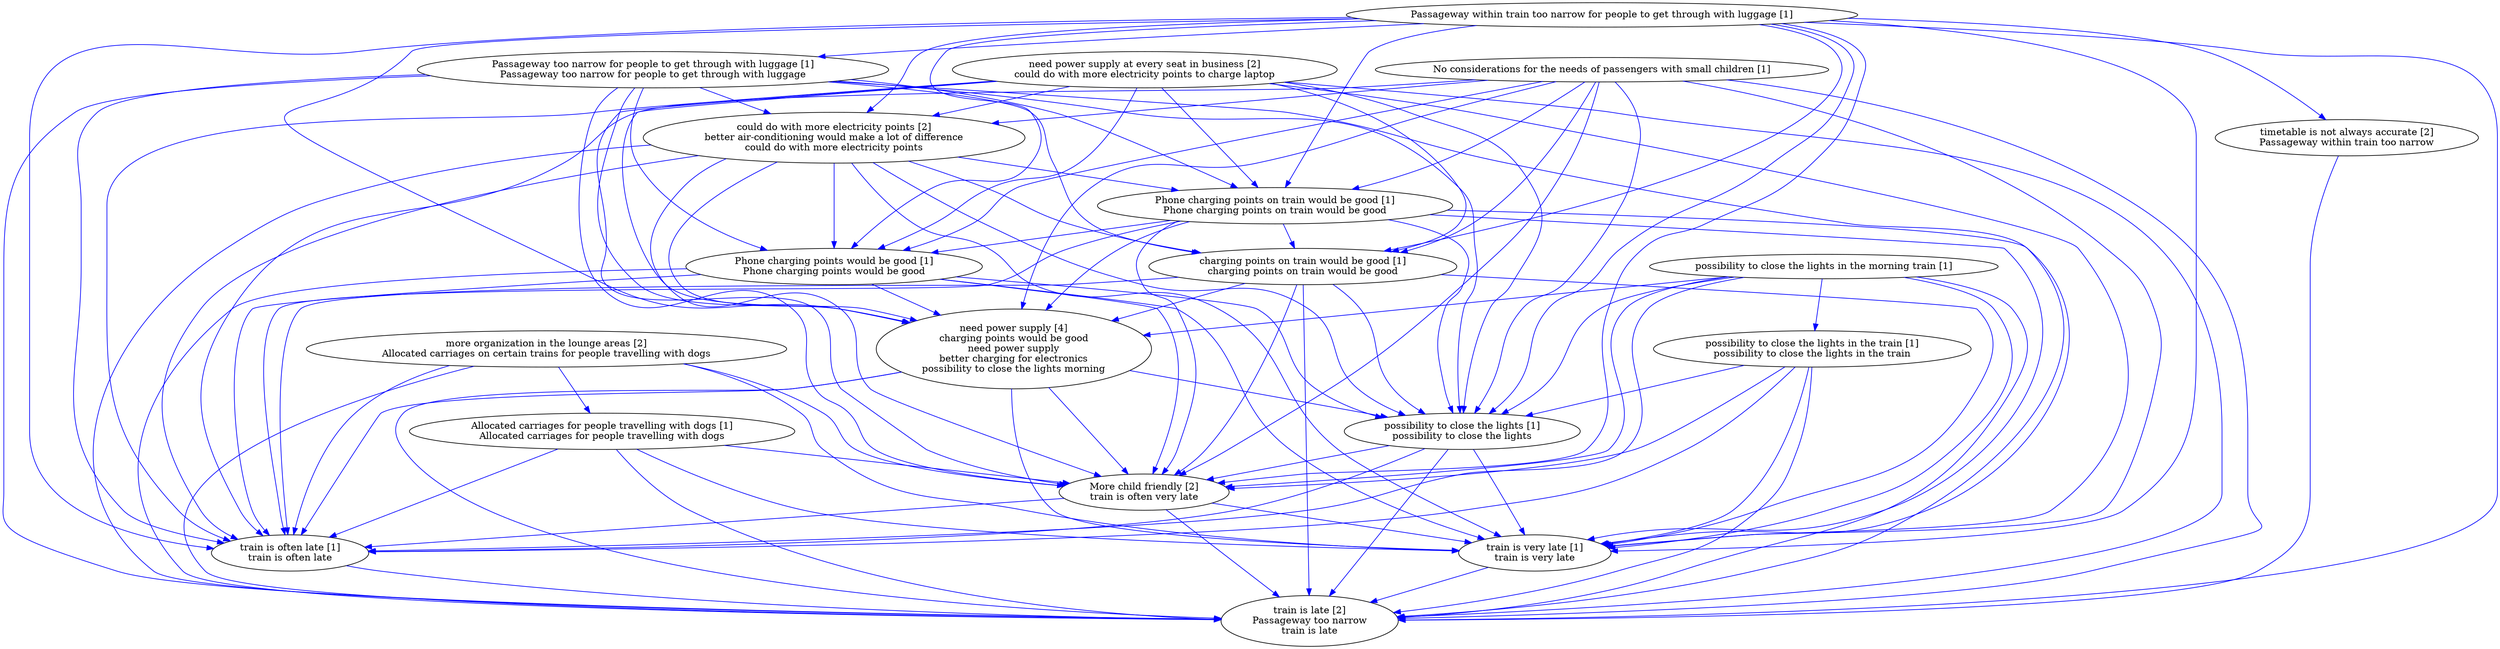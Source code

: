 digraph collapsedGraph {
"need power supply at every seat in business [2]\ncould do with more electricity points to charge laptop""could do with more electricity points [2]\nbetter air-conditioning would make a lot of difference\ncould do with more electricity points""train is late [2]\nPassageway too narrow\ntrain is late""More child friendly [2]\ntrain is often very late""timetable is not always accurate [2]\nPassageway within train too narrow""need power supply [4]\ncharging points would be good\nneed power supply\nbetter charging for electronics\npossibility to close the lights morning""more organization in the lounge areas [2]\nAllocated carriages on certain trains for people travelling with dogs""Allocated carriages for people travelling with dogs [1]\nAllocated carriages for people travelling with dogs""No considerations for the needs of passengers with small children [1]""Passageway within train too narrow for people to get through with luggage [1]""Passageway too narrow for people to get through with luggage [1]\nPassageway too narrow for people to get through with luggage""Phone charging points on train would be good [1]\nPhone charging points on train would be good""Phone charging points would be good [1]\nPhone charging points would be good""charging points on train would be good [1]\ncharging points on train would be good""possibility to close the lights in the morning train [1]""possibility to close the lights in the train [1]\npossibility to close the lights in the train""possibility to close the lights [1]\npossibility to close the lights""train is often late [1]\ntrain is often late""train is very late [1]\ntrain is very late""could do with more electricity points [2]\nbetter air-conditioning would make a lot of difference\ncould do with more electricity points" -> "possibility to close the lights [1]\npossibility to close the lights" [color=blue]
"need power supply at every seat in business [2]\ncould do with more electricity points to charge laptop" -> "train is late [2]\nPassageway too narrow\ntrain is late" [color=blue]
"need power supply at every seat in business [2]\ncould do with more electricity points to charge laptop" -> "train is often late [1]\ntrain is often late" [color=blue]
"need power supply at every seat in business [2]\ncould do with more electricity points to charge laptop" -> "More child friendly [2]\ntrain is often very late" [color=blue]
"could do with more electricity points [2]\nbetter air-conditioning would make a lot of difference\ncould do with more electricity points" -> "need power supply [4]\ncharging points would be good\nneed power supply\nbetter charging for electronics\npossibility to close the lights morning" [color=blue]
"need power supply at every seat in business [2]\ncould do with more electricity points to charge laptop" -> "Phone charging points would be good [1]\nPhone charging points would be good" [color=blue]
"need power supply at every seat in business [2]\ncould do with more electricity points to charge laptop" -> "could do with more electricity points [2]\nbetter air-conditioning would make a lot of difference\ncould do with more electricity points" [color=blue]
"need power supply at every seat in business [2]\ncould do with more electricity points to charge laptop" -> "Phone charging points on train would be good [1]\nPhone charging points on train would be good" [color=blue]
"could do with more electricity points [2]\nbetter air-conditioning would make a lot of difference\ncould do with more electricity points" -> "Phone charging points would be good [1]\nPhone charging points would be good" [color=blue]
"could do with more electricity points [2]\nbetter air-conditioning would make a lot of difference\ncould do with more electricity points" -> "train is late [2]\nPassageway too narrow\ntrain is late" [color=blue]
"more organization in the lounge areas [2]\nAllocated carriages on certain trains for people travelling with dogs" -> "train is late [2]\nPassageway too narrow\ntrain is late" [color=blue]
"possibility to close the lights in the train [1]\npossibility to close the lights in the train" -> "train is very late [1]\ntrain is very late" [color=blue]
"need power supply [4]\ncharging points would be good\nneed power supply\nbetter charging for electronics\npossibility to close the lights morning" -> "train is often late [1]\ntrain is often late" [color=blue]
"need power supply [4]\ncharging points would be good\nneed power supply\nbetter charging for electronics\npossibility to close the lights morning" -> "train is late [2]\nPassageway too narrow\ntrain is late" [color=blue]
"could do with more electricity points [2]\nbetter air-conditioning would make a lot of difference\ncould do with more electricity points" -> "More child friendly [2]\ntrain is often very late" [color=blue]
"need power supply [4]\ncharging points would be good\nneed power supply\nbetter charging for electronics\npossibility to close the lights morning" -> "More child friendly [2]\ntrain is often very late" [color=blue]
"could do with more electricity points [2]\nbetter air-conditioning would make a lot of difference\ncould do with more electricity points" -> "Phone charging points on train would be good [1]\nPhone charging points on train would be good" [color=blue]
"more organization in the lounge areas [2]\nAllocated carriages on certain trains for people travelling with dogs" -> "Allocated carriages for people travelling with dogs [1]\nAllocated carriages for people travelling with dogs" [color=blue]
"could do with more electricity points [2]\nbetter air-conditioning would make a lot of difference\ncould do with more electricity points" -> "train is often late [1]\ntrain is often late" [color=blue]
"possibility to close the lights in the train [1]\npossibility to close the lights in the train" -> "train is often late [1]\ntrain is often late" [color=blue]
"possibility to close the lights in the train [1]\npossibility to close the lights in the train" -> "train is late [2]\nPassageway too narrow\ntrain is late" [color=blue]
"possibility to close the lights in the train [1]\npossibility to close the lights in the train" -> "More child friendly [2]\ntrain is often very late" [color=blue]
"could do with more electricity points [2]\nbetter air-conditioning would make a lot of difference\ncould do with more electricity points" -> "train is very late [1]\ntrain is very late" [color=blue]
"Allocated carriages for people travelling with dogs [1]\nAllocated carriages for people travelling with dogs" -> "More child friendly [2]\ntrain is often very late" [color=blue]
"need power supply at every seat in business [2]\ncould do with more electricity points to charge laptop" -> "need power supply [4]\ncharging points would be good\nneed power supply\nbetter charging for electronics\npossibility to close the lights morning" [color=blue]
"need power supply [4]\ncharging points would be good\nneed power supply\nbetter charging for electronics\npossibility to close the lights morning" -> "train is very late [1]\ntrain is very late" [color=blue]
"need power supply at every seat in business [2]\ncould do with more electricity points to charge laptop" -> "possibility to close the lights [1]\npossibility to close the lights" [color=blue]
"need power supply at every seat in business [2]\ncould do with more electricity points to charge laptop" -> "train is very late [1]\ntrain is very late" [color=blue]
"Passageway too narrow for people to get through with luggage [1]\nPassageway too narrow for people to get through with luggage" -> "could do with more electricity points [2]\nbetter air-conditioning would make a lot of difference\ncould do with more electricity points" [color=blue]
"Passageway too narrow for people to get through with luggage [1]\nPassageway too narrow for people to get through with luggage" -> "train is late [2]\nPassageway too narrow\ntrain is late" [color=blue]
"Passageway too narrow for people to get through with luggage [1]\nPassageway too narrow for people to get through with luggage" -> "More child friendly [2]\ntrain is often very late" [color=blue]
"More child friendly [2]\ntrain is often very late" -> "train is late [2]\nPassageway too narrow\ntrain is late" [color=blue]
"Passageway too narrow for people to get through with luggage [1]\nPassageway too narrow for people to get through with luggage" -> "Phone charging points would be good [1]\nPhone charging points would be good" [color=blue]
"Passageway too narrow for people to get through with luggage [1]\nPassageway too narrow for people to get through with luggage" -> "train is often late [1]\ntrain is often late" [color=blue]
"need power supply [4]\ncharging points would be good\nneed power supply\nbetter charging for electronics\npossibility to close the lights morning" -> "possibility to close the lights [1]\npossibility to close the lights" [color=blue]
"Passageway too narrow for people to get through with luggage [1]\nPassageway too narrow for people to get through with luggage" -> "Phone charging points on train would be good [1]\nPhone charging points on train would be good" [color=blue]
"Passageway within train too narrow for people to get through with luggage [1]" -> "need power supply [4]\ncharging points would be good\nneed power supply\nbetter charging for electronics\npossibility to close the lights morning" [color=blue]
"charging points on train would be good [1]\ncharging points on train would be good" -> "need power supply [4]\ncharging points would be good\nneed power supply\nbetter charging for electronics\npossibility to close the lights morning" [color=blue]
"Passageway too narrow for people to get through with luggage [1]\nPassageway too narrow for people to get through with luggage" -> "possibility to close the lights [1]\npossibility to close the lights" [color=blue]
"Passageway too narrow for people to get through with luggage [1]\nPassageway too narrow for people to get through with luggage" -> "train is very late [1]\ntrain is very late" [color=blue]
"train is very late [1]\ntrain is very late" -> "train is late [2]\nPassageway too narrow\ntrain is late" [color=blue]
"No considerations for the needs of passengers with small children [1]" -> "need power supply [4]\ncharging points would be good\nneed power supply\nbetter charging for electronics\npossibility to close the lights morning" [color=blue]
"No considerations for the needs of passengers with small children [1]" -> "More child friendly [2]\ntrain is often very late" [color=blue]
"No considerations for the needs of passengers with small children [1]" -> "train is late [2]\nPassageway too narrow\ntrain is late" [color=blue]
"No considerations for the needs of passengers with small children [1]" -> "train is often late [1]\ntrain is often late" [color=blue]
"No considerations for the needs of passengers with small children [1]" -> "Phone charging points on train would be good [1]\nPhone charging points on train would be good" [color=blue]
"Allocated carriages for people travelling with dogs [1]\nAllocated carriages for people travelling with dogs" -> "train is very late [1]\ntrain is very late" [color=blue]
"No considerations for the needs of passengers with small children [1]" -> "Phone charging points would be good [1]\nPhone charging points would be good" [color=blue]
"No considerations for the needs of passengers with small children [1]" -> "could do with more electricity points [2]\nbetter air-conditioning would make a lot of difference\ncould do with more electricity points" [color=blue]
"Passageway too narrow for people to get through with luggage [1]\nPassageway too narrow for people to get through with luggage" -> "need power supply [4]\ncharging points would be good\nneed power supply\nbetter charging for electronics\npossibility to close the lights morning" [color=blue]
"Allocated carriages for people travelling with dogs [1]\nAllocated carriages for people travelling with dogs" -> "train is late [2]\nPassageway too narrow\ntrain is late" [color=blue]
"Allocated carriages for people travelling with dogs [1]\nAllocated carriages for people travelling with dogs" -> "train is often late [1]\ntrain is often late" [color=blue]
"No considerations for the needs of passengers with small children [1]" -> "possibility to close the lights [1]\npossibility to close the lights" [color=blue]
"Phone charging points on train would be good [1]\nPhone charging points on train would be good" -> "need power supply [4]\ncharging points would be good\nneed power supply\nbetter charging for electronics\npossibility to close the lights morning" [color=blue]
"more organization in the lounge areas [2]\nAllocated carriages on certain trains for people travelling with dogs" -> "More child friendly [2]\ntrain is often very late" [color=blue]
"more organization in the lounge areas [2]\nAllocated carriages on certain trains for people travelling with dogs" -> "train is often late [1]\ntrain is often late" [color=blue]
"No considerations for the needs of passengers with small children [1]" -> "train is very late [1]\ntrain is very late" [color=blue]
"charging points on train would be good [1]\ncharging points on train would be good" -> "train is late [2]\nPassageway too narrow\ntrain is late" [color=blue]
"charging points on train would be good [1]\ncharging points on train would be good" -> "train is often late [1]\ntrain is often late" [color=blue]
"charging points on train would be good [1]\ncharging points on train would be good" -> "More child friendly [2]\ntrain is often very late" [color=blue]
"timetable is not always accurate [2]\nPassageway within train too narrow" -> "train is late [2]\nPassageway too narrow\ntrain is late" [color=blue]
"Phone charging points would be good [1]\nPhone charging points would be good" -> "train is very late [1]\ntrain is very late" [color=blue]
"Phone charging points on train would be good [1]\nPhone charging points on train would be good" -> "More child friendly [2]\ntrain is often very late" [color=blue]
"Phone charging points would be good [1]\nPhone charging points would be good" -> "possibility to close the lights [1]\npossibility to close the lights" [color=blue]
"Phone charging points on train would be good [1]\nPhone charging points on train would be good" -> "train is late [2]\nPassageway too narrow\ntrain is late" [color=blue]
"Phone charging points on train would be good [1]\nPhone charging points on train would be good" -> "train is often late [1]\ntrain is often late" [color=blue]
"more organization in the lounge areas [2]\nAllocated carriages on certain trains for people travelling with dogs" -> "train is very late [1]\ntrain is very late" [color=blue]
"More child friendly [2]\ntrain is often very late" -> "train is often late [1]\ntrain is often late" [color=blue]
"Phone charging points would be good [1]\nPhone charging points would be good" -> "train is often late [1]\ntrain is often late" [color=blue]
"Phone charging points would be good [1]\nPhone charging points would be good" -> "More child friendly [2]\ntrain is often very late" [color=blue]
"Phone charging points on train would be good [1]\nPhone charging points on train would be good" -> "train is very late [1]\ntrain is very late" [color=blue]
"Phone charging points would be good [1]\nPhone charging points would be good" -> "train is late [2]\nPassageway too narrow\ntrain is late" [color=blue]
"Phone charging points on train would be good [1]\nPhone charging points on train would be good" -> "possibility to close the lights [1]\npossibility to close the lights" [color=blue]
"More child friendly [2]\ntrain is often very late" -> "train is very late [1]\ntrain is very late" [color=blue]
"charging points on train would be good [1]\ncharging points on train would be good" -> "possibility to close the lights [1]\npossibility to close the lights" [color=blue]
"charging points on train would be good [1]\ncharging points on train would be good" -> "train is very late [1]\ntrain is very late" [color=blue]
"Passageway within train too narrow for people to get through with luggage [1]" -> "train is very late [1]\ntrain is very late" [color=blue]
"Passageway within train too narrow for people to get through with luggage [1]" -> "possibility to close the lights [1]\npossibility to close the lights" [color=blue]
"possibility to close the lights in the morning train [1]" -> "train is very late [1]\ntrain is very late" [color=blue]
"train is often late [1]\ntrain is often late" -> "train is late [2]\nPassageway too narrow\ntrain is late" [color=blue]
"possibility to close the lights [1]\npossibility to close the lights" -> "More child friendly [2]\ntrain is often very late" [color=blue]
"possibility to close the lights [1]\npossibility to close the lights" -> "train is late [2]\nPassageway too narrow\ntrain is late" [color=blue]
"Passageway within train too narrow for people to get through with luggage [1]" -> "More child friendly [2]\ntrain is often very late" [color=blue]
"Passageway within train too narrow for people to get through with luggage [1]" -> "could do with more electricity points [2]\nbetter air-conditioning would make a lot of difference\ncould do with more electricity points" [color=blue]
"Passageway within train too narrow for people to get through with luggage [1]" -> "train is late [2]\nPassageway too narrow\ntrain is late" [color=blue]
"Passageway within train too narrow for people to get through with luggage [1]" -> "Phone charging points would be good [1]\nPhone charging points would be good" [color=blue]
"possibility to close the lights [1]\npossibility to close the lights" -> "train is often late [1]\ntrain is often late" [color=blue]
"Passageway within train too narrow for people to get through with luggage [1]" -> "Phone charging points on train would be good [1]\nPhone charging points on train would be good" [color=blue]
"Passageway within train too narrow for people to get through with luggage [1]" -> "train is often late [1]\ntrain is often late" [color=blue]
"possibility to close the lights in the morning train [1]" -> "train is often late [1]\ntrain is often late" [color=blue]
"possibility to close the lights in the morning train [1]" -> "train is late [2]\nPassageway too narrow\ntrain is late" [color=blue]
"possibility to close the lights in the morning train [1]" -> "More child friendly [2]\ntrain is often very late" [color=blue]
"Phone charging points would be good [1]\nPhone charging points would be good" -> "need power supply [4]\ncharging points would be good\nneed power supply\nbetter charging for electronics\npossibility to close the lights morning" [color=blue]
"possibility to close the lights [1]\npossibility to close the lights" -> "train is very late [1]\ntrain is very late" [color=blue]
"Passageway within train too narrow for people to get through with luggage [1]" -> "Passageway too narrow for people to get through with luggage [1]\nPassageway too narrow for people to get through with luggage" [color=blue]
"Phone charging points on train would be good [1]\nPhone charging points on train would be good" -> "Phone charging points would be good [1]\nPhone charging points would be good" [color=blue]
"Phone charging points on train would be good [1]\nPhone charging points on train would be good" -> "charging points on train would be good [1]\ncharging points on train would be good" [color=blue]
"possibility to close the lights in the morning train [1]" -> "possibility to close the lights in the train [1]\npossibility to close the lights in the train" [color=blue]
"possibility to close the lights in the train [1]\npossibility to close the lights in the train" -> "possibility to close the lights [1]\npossibility to close the lights" [color=blue]
"possibility to close the lights in the morning train [1]" -> "possibility to close the lights [1]\npossibility to close the lights" [color=blue]
"No considerations for the needs of passengers with small children [1]" -> "charging points on train would be good [1]\ncharging points on train would be good" [color=blue]
"Passageway within train too narrow for people to get through with luggage [1]" -> "charging points on train would be good [1]\ncharging points on train would be good" [color=blue]
"Passageway within train too narrow for people to get through with luggage [1]" -> "timetable is not always accurate [2]\nPassageway within train too narrow" [color=blue]
"Passageway too narrow for people to get through with luggage [1]\nPassageway too narrow for people to get through with luggage" -> "charging points on train would be good [1]\ncharging points on train would be good" [color=blue]
"could do with more electricity points [2]\nbetter air-conditioning would make a lot of difference\ncould do with more electricity points" -> "charging points on train would be good [1]\ncharging points on train would be good" [color=blue]
"need power supply at every seat in business [2]\ncould do with more electricity points to charge laptop" -> "charging points on train would be good [1]\ncharging points on train would be good" [color=blue]
"possibility to close the lights in the morning train [1]" -> "need power supply [4]\ncharging points would be good\nneed power supply\nbetter charging for electronics\npossibility to close the lights morning" [color=blue]
}